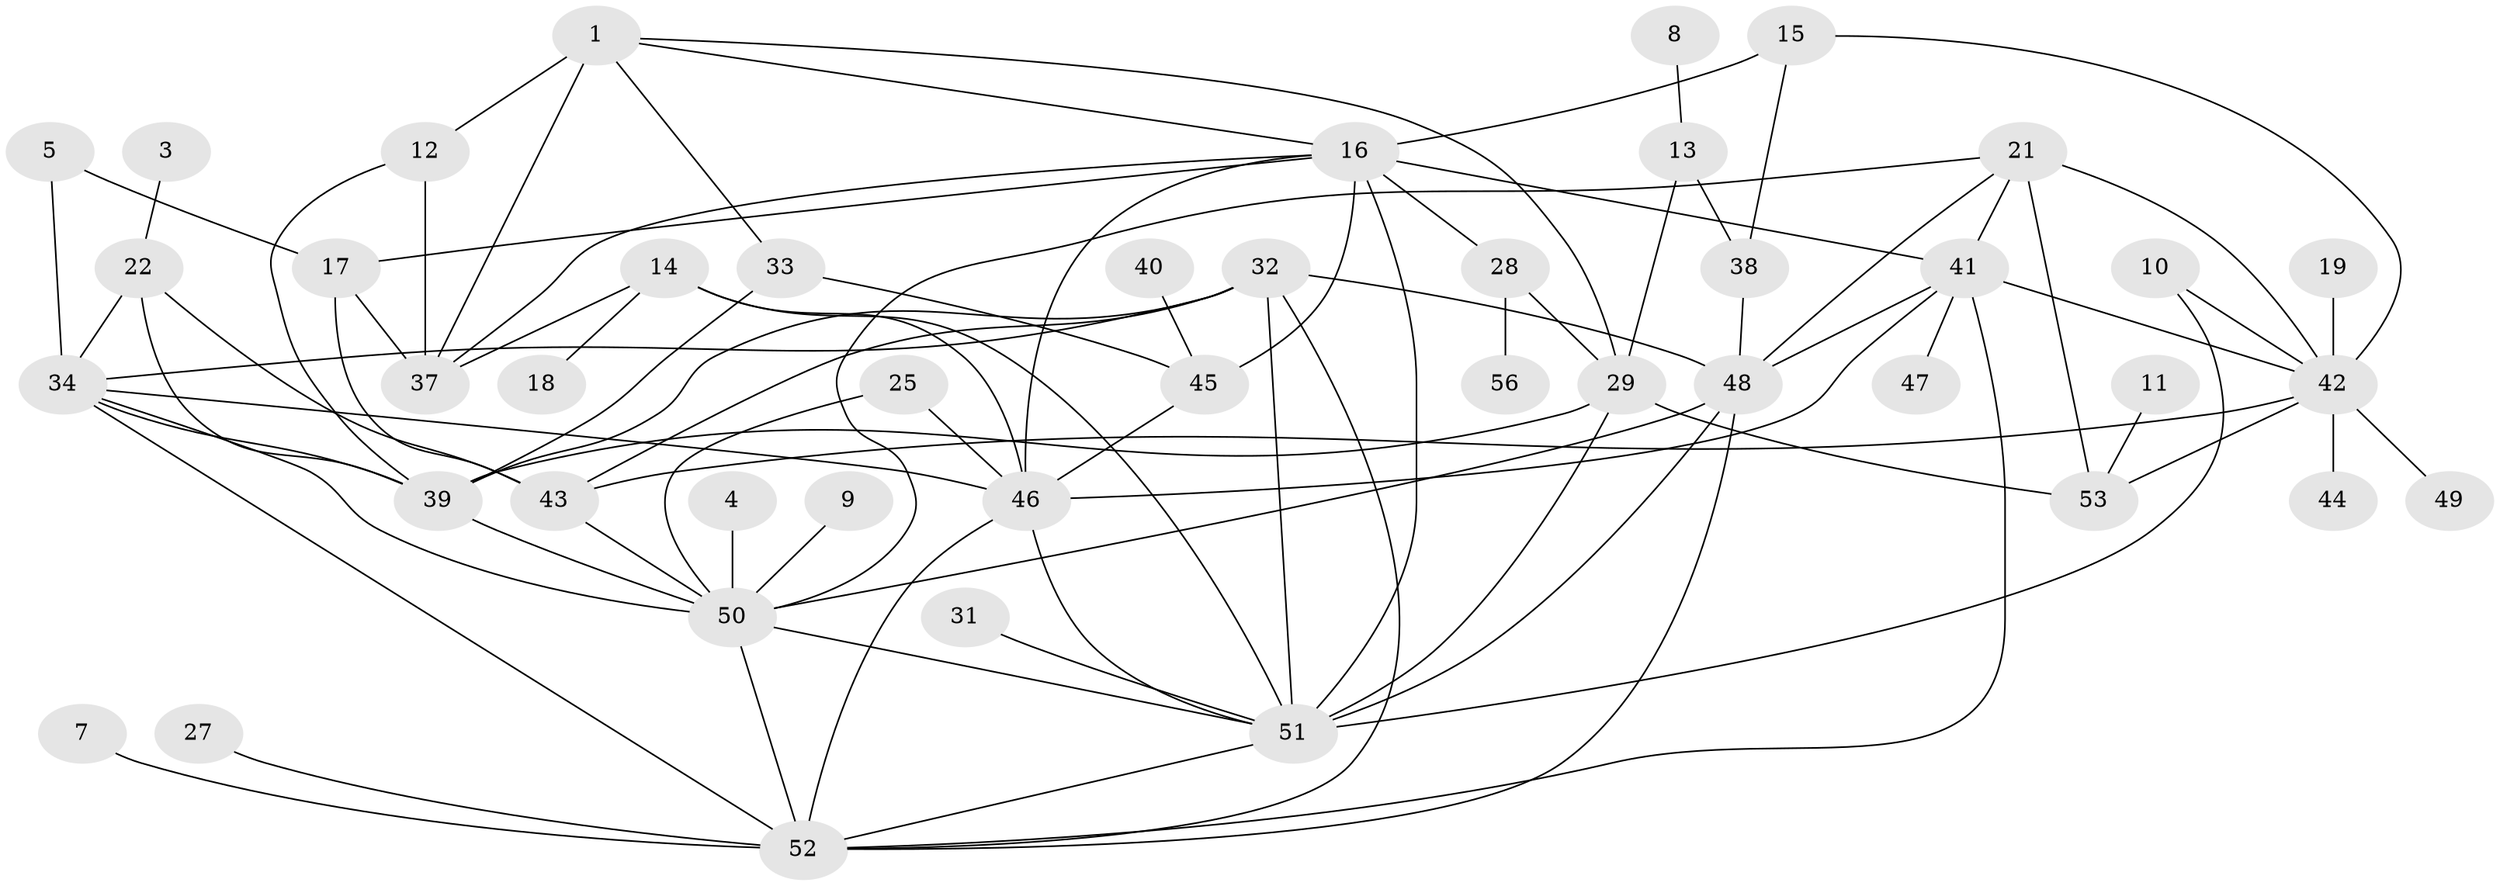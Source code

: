 // original degree distribution, {4: 0.1875, 1: 0.21428571428571427, 3: 0.15178571428571427, 6: 0.07142857142857142, 5: 0.13392857142857142, 0: 0.08928571428571429, 2: 0.15178571428571427}
// Generated by graph-tools (version 1.1) at 2025/49/03/09/25 03:49:13]
// undirected, 45 vertices, 87 edges
graph export_dot {
graph [start="1"]
  node [color=gray90,style=filled];
  1;
  3;
  4;
  5;
  7;
  8;
  9;
  10;
  11;
  12;
  13;
  14;
  15;
  16;
  17;
  18;
  19;
  21;
  22;
  25;
  27;
  28;
  29;
  31;
  32;
  33;
  34;
  37;
  38;
  39;
  40;
  41;
  42;
  43;
  44;
  45;
  46;
  47;
  48;
  49;
  50;
  51;
  52;
  53;
  56;
  1 -- 12 [weight=2.0];
  1 -- 16 [weight=1.0];
  1 -- 29 [weight=1.0];
  1 -- 33 [weight=1.0];
  1 -- 37 [weight=1.0];
  3 -- 22 [weight=1.0];
  4 -- 50 [weight=1.0];
  5 -- 17 [weight=1.0];
  5 -- 34 [weight=1.0];
  7 -- 52 [weight=1.0];
  8 -- 13 [weight=1.0];
  9 -- 50 [weight=1.0];
  10 -- 42 [weight=1.0];
  10 -- 51 [weight=1.0];
  11 -- 53 [weight=1.0];
  12 -- 37 [weight=1.0];
  12 -- 39 [weight=1.0];
  13 -- 29 [weight=1.0];
  13 -- 38 [weight=1.0];
  14 -- 18 [weight=1.0];
  14 -- 37 [weight=1.0];
  14 -- 46 [weight=1.0];
  14 -- 51 [weight=1.0];
  15 -- 16 [weight=1.0];
  15 -- 38 [weight=1.0];
  15 -- 42 [weight=1.0];
  16 -- 17 [weight=1.0];
  16 -- 28 [weight=1.0];
  16 -- 37 [weight=1.0];
  16 -- 41 [weight=1.0];
  16 -- 45 [weight=1.0];
  16 -- 46 [weight=1.0];
  16 -- 51 [weight=1.0];
  17 -- 37 [weight=1.0];
  17 -- 43 [weight=1.0];
  19 -- 42 [weight=1.0];
  21 -- 41 [weight=1.0];
  21 -- 42 [weight=1.0];
  21 -- 48 [weight=2.0];
  21 -- 50 [weight=1.0];
  21 -- 53 [weight=3.0];
  22 -- 34 [weight=1.0];
  22 -- 39 [weight=1.0];
  22 -- 43 [weight=1.0];
  25 -- 46 [weight=1.0];
  25 -- 50 [weight=1.0];
  27 -- 52 [weight=1.0];
  28 -- 29 [weight=1.0];
  28 -- 56 [weight=1.0];
  29 -- 39 [weight=1.0];
  29 -- 51 [weight=1.0];
  29 -- 53 [weight=1.0];
  31 -- 51 [weight=1.0];
  32 -- 34 [weight=2.0];
  32 -- 39 [weight=1.0];
  32 -- 43 [weight=2.0];
  32 -- 48 [weight=1.0];
  32 -- 51 [weight=3.0];
  32 -- 52 [weight=1.0];
  33 -- 39 [weight=1.0];
  33 -- 45 [weight=1.0];
  34 -- 39 [weight=1.0];
  34 -- 46 [weight=1.0];
  34 -- 50 [weight=2.0];
  34 -- 52 [weight=2.0];
  38 -- 48 [weight=1.0];
  39 -- 50 [weight=1.0];
  40 -- 45 [weight=1.0];
  41 -- 42 [weight=2.0];
  41 -- 46 [weight=1.0];
  41 -- 47 [weight=1.0];
  41 -- 48 [weight=1.0];
  41 -- 52 [weight=1.0];
  42 -- 43 [weight=1.0];
  42 -- 44 [weight=1.0];
  42 -- 49 [weight=1.0];
  42 -- 53 [weight=2.0];
  43 -- 50 [weight=1.0];
  45 -- 46 [weight=1.0];
  46 -- 51 [weight=1.0];
  46 -- 52 [weight=1.0];
  48 -- 50 [weight=1.0];
  48 -- 51 [weight=1.0];
  48 -- 52 [weight=1.0];
  50 -- 51 [weight=1.0];
  50 -- 52 [weight=1.0];
  51 -- 52 [weight=1.0];
}
